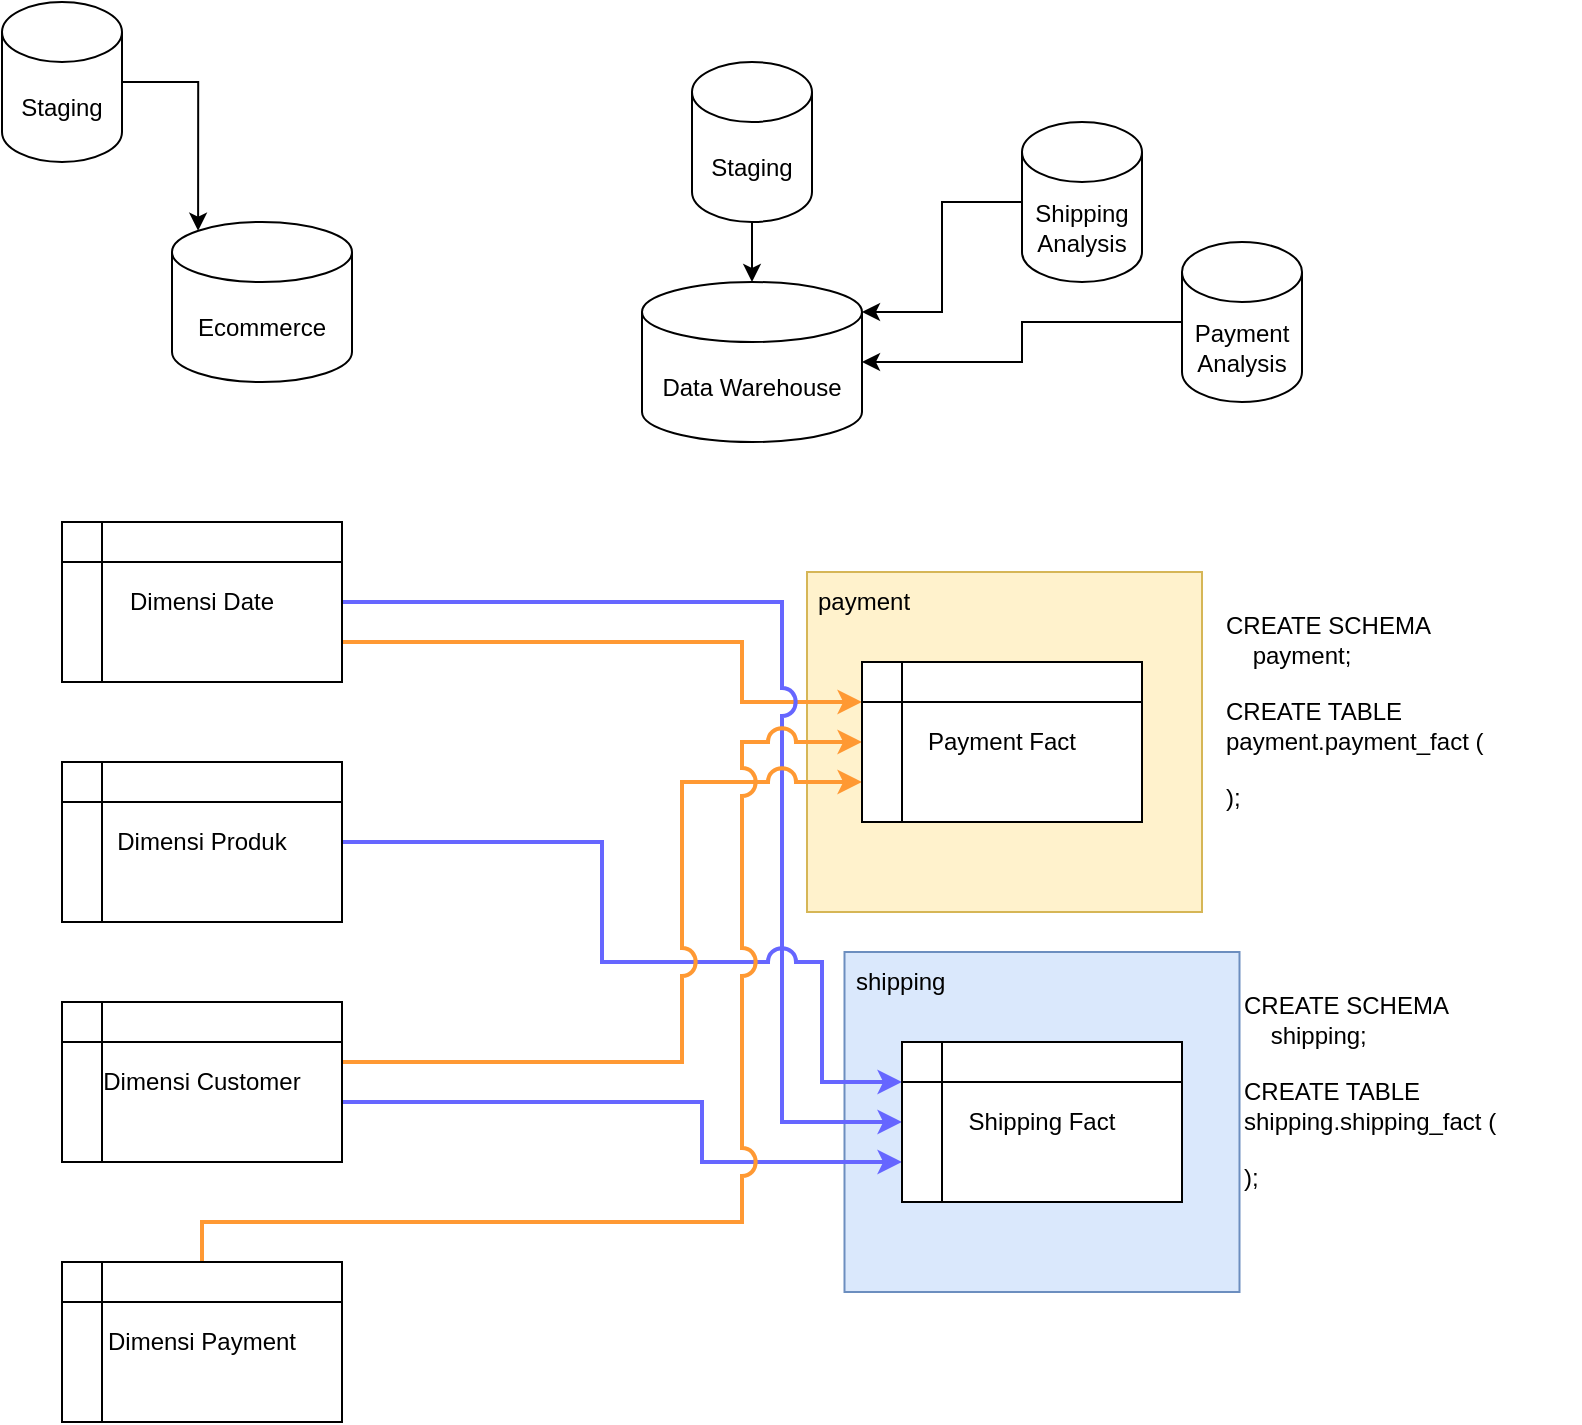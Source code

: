 <mxfile version="14.4.2" type="device"><diagram id="qcNPeYe-5sD_RxWe-EYn" name="Page-1"><mxGraphModel dx="868" dy="450" grid="1" gridSize="10" guides="1" tooltips="1" connect="1" arrows="1" fold="1" page="1" pageScale="1" pageWidth="850" pageHeight="1100" math="0" shadow="0"><root><mxCell id="0"/><mxCell id="1" parent="0"/><mxCell id="yRvbQHMaEVjBAsXtHVU_-18" value="" style="rounded=0;whiteSpace=wrap;html=1;fillColor=#dae8fc;strokeColor=#6c8ebf;" vertex="1" parent="1"><mxGeometry x="491.25" y="525" width="197.5" height="170" as="geometry"/></mxCell><mxCell id="yRvbQHMaEVjBAsXtHVU_-15" value="" style="rounded=0;whiteSpace=wrap;html=1;fillColor=#fff2cc;strokeColor=#d6b656;" vertex="1" parent="1"><mxGeometry x="472.5" y="335" width="197.5" height="170" as="geometry"/></mxCell><mxCell id="9_DGI3PGbElnVAiWJRCP-1" value="Ecommerce" style="shape=cylinder3;whiteSpace=wrap;html=1;boundedLbl=1;backgroundOutline=1;size=15;" parent="1" vertex="1"><mxGeometry x="155" y="160" width="90" height="80" as="geometry"/></mxCell><mxCell id="9_DGI3PGbElnVAiWJRCP-2" value="Data Warehouse" style="shape=cylinder3;whiteSpace=wrap;html=1;boundedLbl=1;backgroundOutline=1;size=15;" parent="1" vertex="1"><mxGeometry x="390" y="190" width="110" height="80" as="geometry"/></mxCell><mxCell id="9_DGI3PGbElnVAiWJRCP-6" style="edgeStyle=orthogonalEdgeStyle;rounded=0;orthogonalLoop=1;jettySize=auto;html=1;entryX=0.145;entryY=0;entryDx=0;entryDy=4.35;entryPerimeter=0;" parent="1" source="9_DGI3PGbElnVAiWJRCP-3" target="9_DGI3PGbElnVAiWJRCP-1" edge="1"><mxGeometry relative="1" as="geometry"/></mxCell><mxCell id="9_DGI3PGbElnVAiWJRCP-3" value="Staging" style="shape=cylinder3;whiteSpace=wrap;html=1;boundedLbl=1;backgroundOutline=1;size=15;" parent="1" vertex="1"><mxGeometry x="70" y="50" width="60" height="80" as="geometry"/></mxCell><mxCell id="9_DGI3PGbElnVAiWJRCP-12" style="edgeStyle=orthogonalEdgeStyle;rounded=0;orthogonalLoop=1;jettySize=auto;html=1;" parent="1" source="9_DGI3PGbElnVAiWJRCP-7" target="9_DGI3PGbElnVAiWJRCP-2" edge="1"><mxGeometry relative="1" as="geometry"/></mxCell><mxCell id="9_DGI3PGbElnVAiWJRCP-7" value="Staging" style="shape=cylinder3;whiteSpace=wrap;html=1;boundedLbl=1;backgroundOutline=1;size=15;" parent="1" vertex="1"><mxGeometry x="415" y="80" width="60" height="80" as="geometry"/></mxCell><mxCell id="9_DGI3PGbElnVAiWJRCP-11" style="edgeStyle=orthogonalEdgeStyle;rounded=0;orthogonalLoop=1;jettySize=auto;html=1;entryX=1;entryY=0;entryDx=0;entryDy=15;entryPerimeter=0;" parent="1" source="9_DGI3PGbElnVAiWJRCP-8" target="9_DGI3PGbElnVAiWJRCP-2" edge="1"><mxGeometry relative="1" as="geometry"/></mxCell><mxCell id="9_DGI3PGbElnVAiWJRCP-8" value="Shipping Analysis" style="shape=cylinder3;whiteSpace=wrap;html=1;boundedLbl=1;backgroundOutline=1;size=15;" parent="1" vertex="1"><mxGeometry x="580" y="110" width="60" height="80" as="geometry"/></mxCell><mxCell id="9_DGI3PGbElnVAiWJRCP-10" style="edgeStyle=orthogonalEdgeStyle;rounded=0;orthogonalLoop=1;jettySize=auto;html=1;" parent="1" source="9_DGI3PGbElnVAiWJRCP-9" target="9_DGI3PGbElnVAiWJRCP-2" edge="1"><mxGeometry relative="1" as="geometry"/></mxCell><mxCell id="9_DGI3PGbElnVAiWJRCP-9" value="Payment Analysis" style="shape=cylinder3;whiteSpace=wrap;html=1;boundedLbl=1;backgroundOutline=1;size=15;" parent="1" vertex="1"><mxGeometry x="660" y="170" width="60" height="80" as="geometry"/></mxCell><mxCell id="yRvbQHMaEVjBAsXtHVU_-7" style="edgeStyle=orthogonalEdgeStyle;rounded=0;orthogonalLoop=1;jettySize=auto;html=1;strokeWidth=2;strokeColor=#FF9933;" edge="1" parent="1" source="yRvbQHMaEVjBAsXtHVU_-1" target="yRvbQHMaEVjBAsXtHVU_-5"><mxGeometry relative="1" as="geometry"><Array as="points"><mxPoint x="440" y="370"/><mxPoint x="440" y="400"/></Array></mxGeometry></mxCell><mxCell id="yRvbQHMaEVjBAsXtHVU_-11" style="edgeStyle=orthogonalEdgeStyle;rounded=0;jumpStyle=arc;jumpSize=12;orthogonalLoop=1;jettySize=auto;html=1;strokeWidth=2;strokeColor=#6666FF;entryX=0;entryY=0.5;entryDx=0;entryDy=0;" edge="1" parent="1" source="yRvbQHMaEVjBAsXtHVU_-1" target="yRvbQHMaEVjBAsXtHVU_-6"><mxGeometry relative="1" as="geometry"><mxPoint x="500" y="720" as="targetPoint"/><Array as="points"><mxPoint x="460" y="350"/><mxPoint x="460" y="610"/></Array></mxGeometry></mxCell><mxCell id="yRvbQHMaEVjBAsXtHVU_-1" value="Dimensi Date" style="shape=internalStorage;whiteSpace=wrap;html=1;backgroundOutline=1;" vertex="1" parent="1"><mxGeometry x="100" y="310" width="140" height="80" as="geometry"/></mxCell><mxCell id="yRvbQHMaEVjBAsXtHVU_-12" style="edgeStyle=orthogonalEdgeStyle;rounded=0;jumpStyle=arc;jumpSize=12;orthogonalLoop=1;jettySize=auto;html=1;entryX=0;entryY=0.25;entryDx=0;entryDy=0;strokeWidth=2;strokeColor=#6666FF;" edge="1" parent="1" source="yRvbQHMaEVjBAsXtHVU_-2" target="yRvbQHMaEVjBAsXtHVU_-6"><mxGeometry relative="1" as="geometry"><Array as="points"><mxPoint x="370" y="470"/><mxPoint x="370" y="530"/><mxPoint x="480" y="530"/><mxPoint x="480" y="590"/></Array></mxGeometry></mxCell><mxCell id="yRvbQHMaEVjBAsXtHVU_-2" value="Dimensi Produk" style="shape=internalStorage;whiteSpace=wrap;html=1;backgroundOutline=1;" vertex="1" parent="1"><mxGeometry x="100" y="430" width="140" height="80" as="geometry"/></mxCell><mxCell id="yRvbQHMaEVjBAsXtHVU_-9" style="edgeStyle=orthogonalEdgeStyle;rounded=0;orthogonalLoop=1;jettySize=auto;html=1;entryX=0;entryY=0.75;entryDx=0;entryDy=0;jumpStyle=arc;strokeWidth=2;jumpSize=12;strokeColor=#FF9933;" edge="1" parent="1" source="yRvbQHMaEVjBAsXtHVU_-3" target="yRvbQHMaEVjBAsXtHVU_-5"><mxGeometry relative="1" as="geometry"><Array as="points"><mxPoint x="410" y="580"/><mxPoint x="410" y="440"/></Array></mxGeometry></mxCell><mxCell id="yRvbQHMaEVjBAsXtHVU_-13" style="edgeStyle=orthogonalEdgeStyle;rounded=0;jumpStyle=arc;jumpSize=12;orthogonalLoop=1;jettySize=auto;html=1;strokeWidth=2;strokeColor=#6666FF;entryX=0;entryY=0.75;entryDx=0;entryDy=0;" edge="1" parent="1" source="yRvbQHMaEVjBAsXtHVU_-3" target="yRvbQHMaEVjBAsXtHVU_-6"><mxGeometry relative="1" as="geometry"><mxPoint x="410" y="710" as="targetPoint"/><Array as="points"><mxPoint x="420" y="600"/><mxPoint x="420" y="630"/></Array></mxGeometry></mxCell><mxCell id="yRvbQHMaEVjBAsXtHVU_-3" value="Dimensi Customer" style="shape=internalStorage;whiteSpace=wrap;html=1;backgroundOutline=1;" vertex="1" parent="1"><mxGeometry x="100" y="550" width="140" height="80" as="geometry"/></mxCell><mxCell id="yRvbQHMaEVjBAsXtHVU_-8" style="edgeStyle=orthogonalEdgeStyle;rounded=0;orthogonalLoop=1;jettySize=auto;html=1;entryX=0;entryY=0.5;entryDx=0;entryDy=0;jumpStyle=arc;jumpSize=12;strokeWidth=2;strokeColor=#FF9933;" edge="1" parent="1" source="yRvbQHMaEVjBAsXtHVU_-4" target="yRvbQHMaEVjBAsXtHVU_-5"><mxGeometry relative="1" as="geometry"><Array as="points"><mxPoint x="170" y="660"/><mxPoint x="440" y="660"/><mxPoint x="440" y="420"/></Array></mxGeometry></mxCell><mxCell id="yRvbQHMaEVjBAsXtHVU_-4" value="Dimensi Payment" style="shape=internalStorage;whiteSpace=wrap;html=1;backgroundOutline=1;" vertex="1" parent="1"><mxGeometry x="100" y="680" width="140" height="80" as="geometry"/></mxCell><mxCell id="yRvbQHMaEVjBAsXtHVU_-5" value="Payment Fact" style="shape=internalStorage;whiteSpace=wrap;html=1;backgroundOutline=1;" vertex="1" parent="1"><mxGeometry x="500" y="380" width="140" height="80" as="geometry"/></mxCell><mxCell id="yRvbQHMaEVjBAsXtHVU_-6" value="Shipping&amp;nbsp;Fact" style="shape=internalStorage;whiteSpace=wrap;html=1;backgroundOutline=1;" vertex="1" parent="1"><mxGeometry x="520" y="570" width="140" height="80" as="geometry"/></mxCell><mxCell id="yRvbQHMaEVjBAsXtHVU_-16" value="payment" style="text;html=1;strokeColor=none;fillColor=none;align=left;verticalAlign=middle;whiteSpace=wrap;rounded=0;" vertex="1" parent="1"><mxGeometry x="476" y="340" width="110" height="20" as="geometry"/></mxCell><mxCell id="yRvbQHMaEVjBAsXtHVU_-19" value="shipping" style="text;html=1;strokeColor=none;fillColor=none;align=left;verticalAlign=middle;whiteSpace=wrap;rounded=0;" vertex="1" parent="1"><mxGeometry x="495.25" y="530" width="110" height="20" as="geometry"/></mxCell><mxCell id="yRvbQHMaEVjBAsXtHVU_-20" value="CREATE SCHEMA&lt;br&gt;&amp;nbsp; &amp;nbsp; payment;&lt;br&gt;&lt;br&gt;CREATE TABLE&lt;br&gt;payment.payment_fact (&lt;br&gt;&lt;br&gt;);" style="text;html=1;strokeColor=none;fillColor=none;align=left;verticalAlign=middle;whiteSpace=wrap;rounded=0;" vertex="1" parent="1"><mxGeometry x="680" y="335" width="170" height="140" as="geometry"/></mxCell><mxCell id="yRvbQHMaEVjBAsXtHVU_-21" value="CREATE SCHEMA&lt;br&gt;&amp;nbsp; &amp;nbsp; shipping;&lt;br&gt;&lt;br&gt;CREATE TABLE&lt;br&gt;shipping.shipping_fact (&lt;br&gt;&lt;br&gt;);" style="text;html=1;strokeColor=none;fillColor=none;align=left;verticalAlign=middle;whiteSpace=wrap;rounded=0;" vertex="1" parent="1"><mxGeometry x="688.75" y="525" width="170" height="140" as="geometry"/></mxCell></root></mxGraphModel></diagram></mxfile>